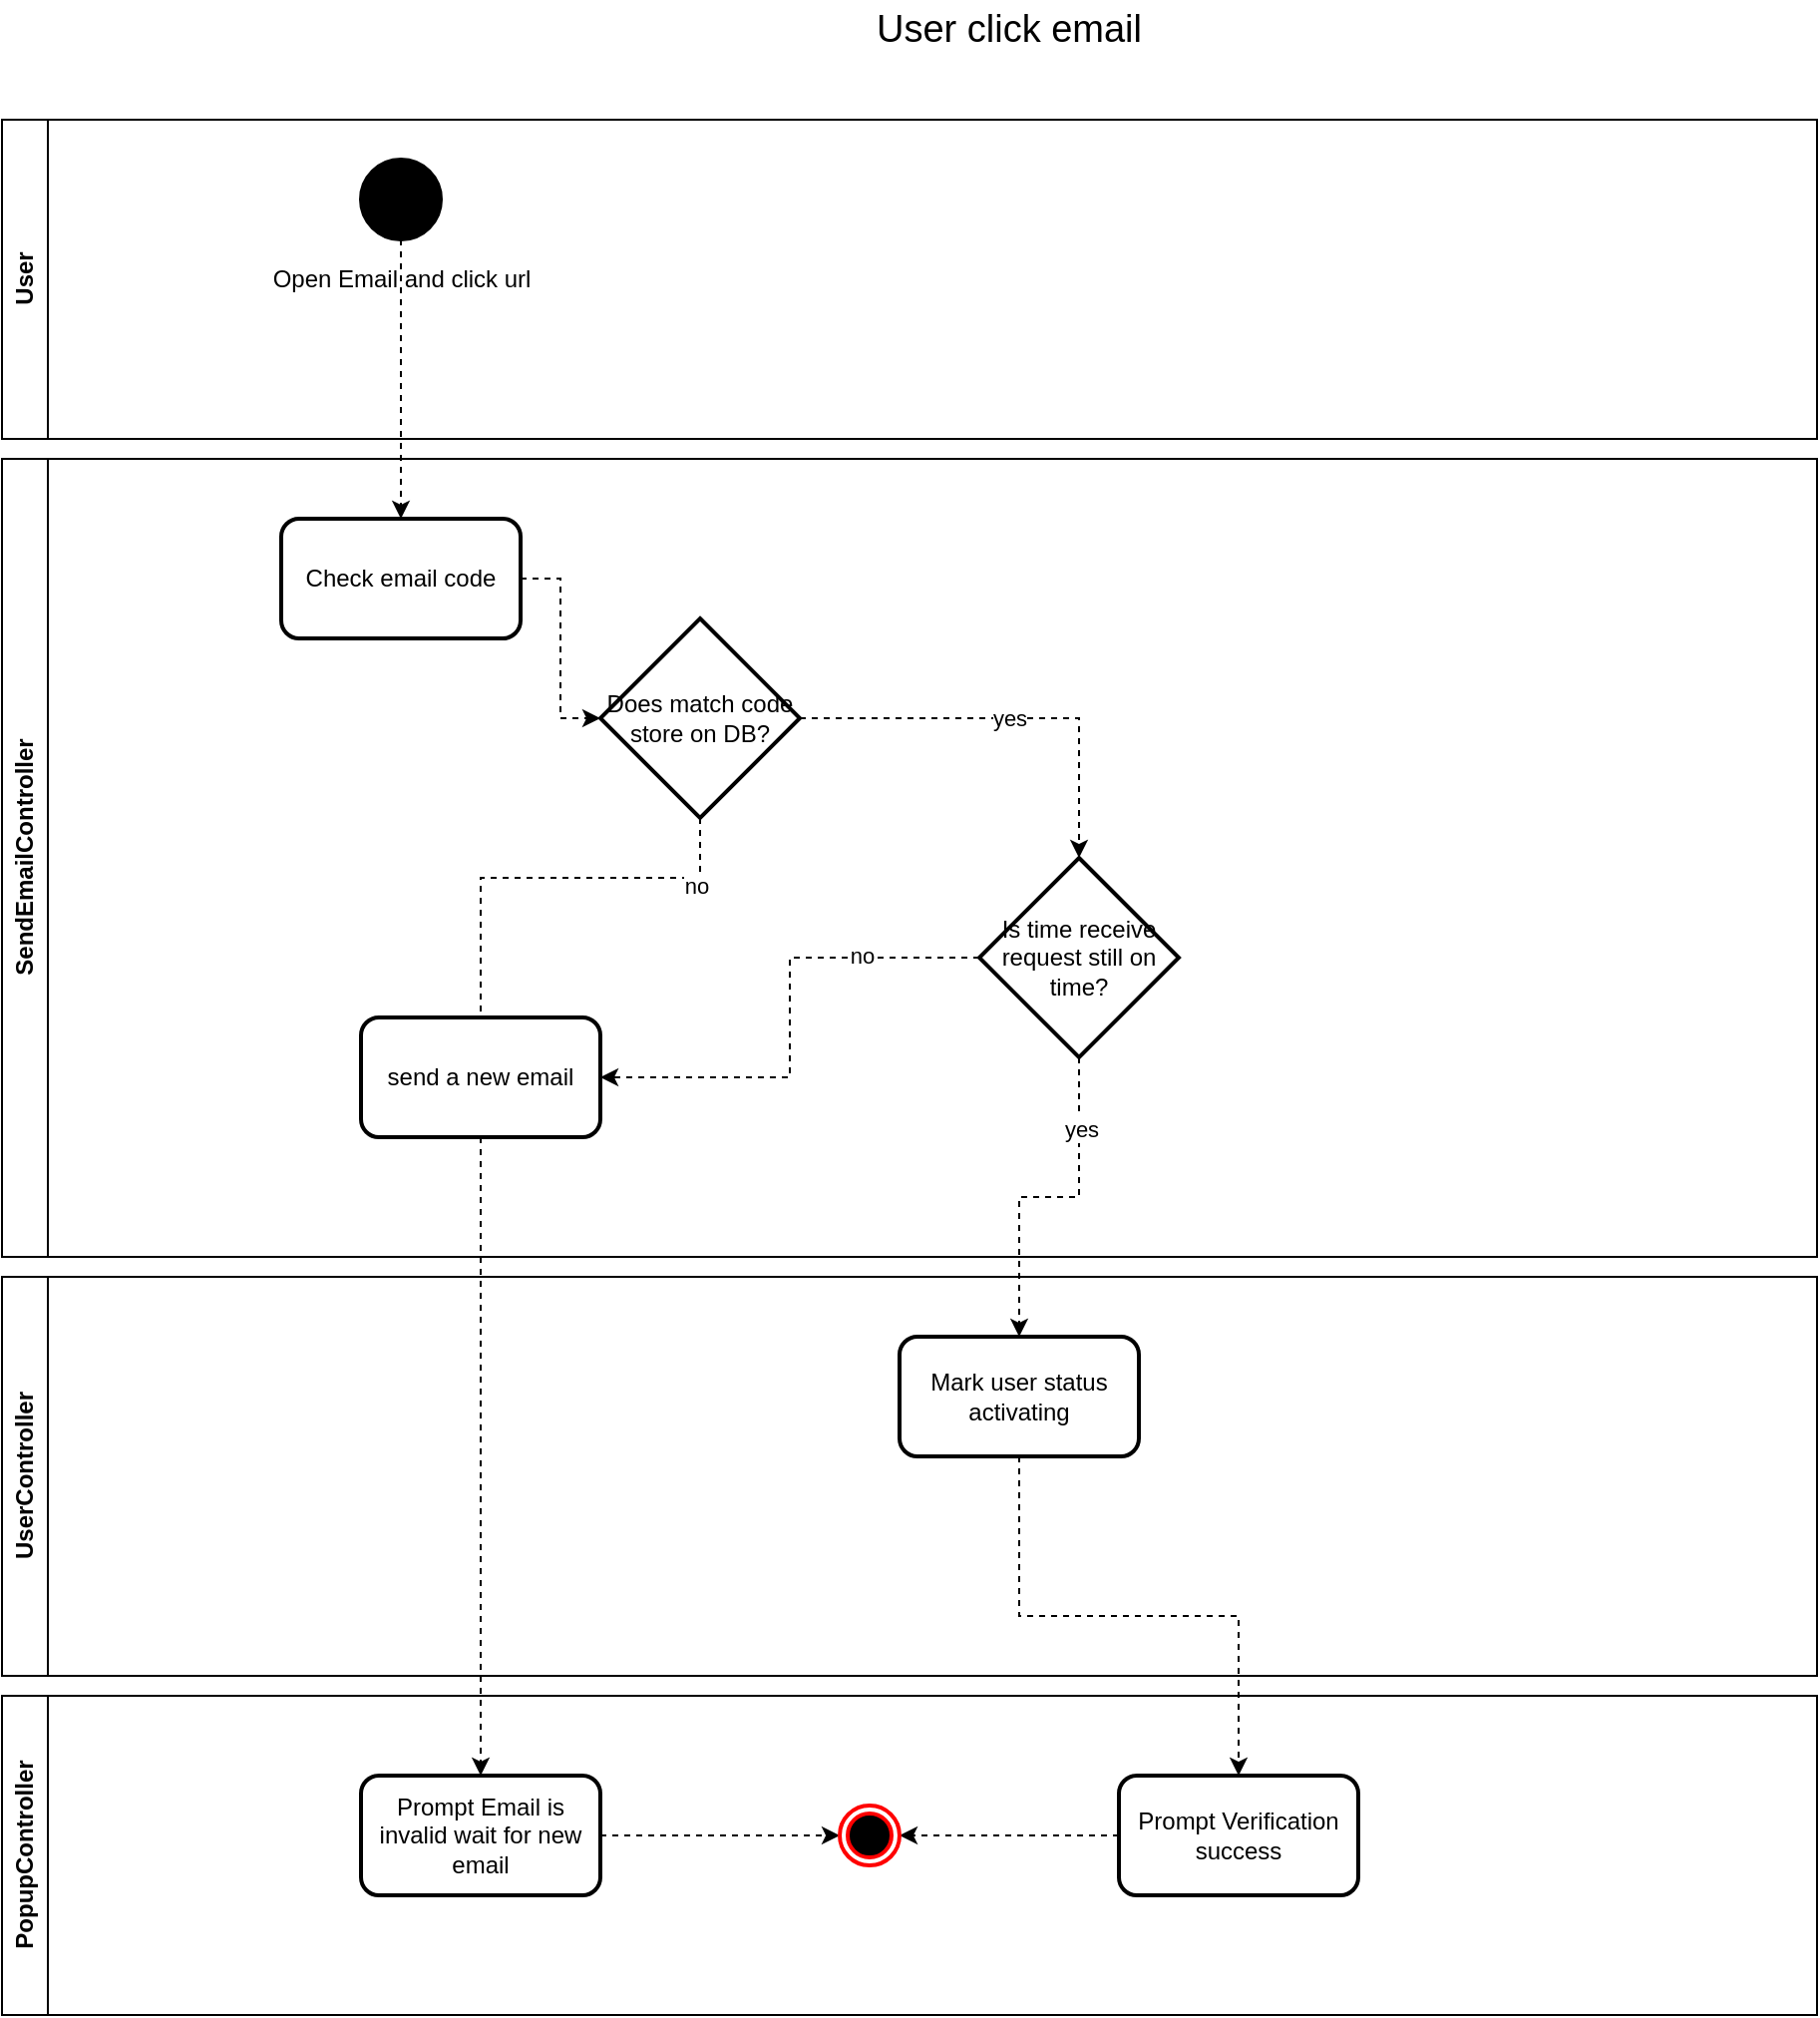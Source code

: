 <mxfile version="20.8.20" type="github">
  <diagram name="Page-1" id="OCK6AMMYgmj7pzFx9xDq">
    <mxGraphModel dx="1050" dy="594" grid="1" gridSize="10" guides="1" tooltips="1" connect="1" arrows="1" fold="1" page="1" pageScale="1" pageWidth="850" pageHeight="1100" math="0" shadow="0">
      <root>
        <mxCell id="0" />
        <mxCell id="1" parent="0" />
        <mxCell id="G7otnzKWQF64ZexDorMU-1" value="User" style="swimlane;horizontal=0;whiteSpace=wrap;html=1;startSize=23;" parent="1" vertex="1">
          <mxGeometry x="40" y="100" width="910" height="160" as="geometry" />
        </mxCell>
        <mxCell id="G7otnzKWQF64ZexDorMU-2" value="Open Email and click url" style="shape=ellipse;html=1;fillColor=strokeColor;strokeWidth=2;verticalLabelPosition=bottom;verticalAlignment=top;perimeter=ellipsePerimeter;" parent="G7otnzKWQF64ZexDorMU-1" vertex="1">
          <mxGeometry x="180" y="20" width="40" height="40" as="geometry" />
        </mxCell>
        <mxCell id="G7otnzKWQF64ZexDorMU-5" value="PopupController" style="swimlane;horizontal=0;whiteSpace=wrap;html=1;startSize=23;" parent="1" vertex="1">
          <mxGeometry x="40" y="890" width="910" height="160" as="geometry" />
        </mxCell>
        <mxCell id="G7otnzKWQF64ZexDorMU-41" style="edgeStyle=orthogonalEdgeStyle;rounded=0;orthogonalLoop=1;jettySize=auto;html=1;entryX=1;entryY=0.5;entryDx=0;entryDy=0;dashed=1;" parent="G7otnzKWQF64ZexDorMU-5" source="G7otnzKWQF64ZexDorMU-7" target="G7otnzKWQF64ZexDorMU-38" edge="1">
          <mxGeometry relative="1" as="geometry" />
        </mxCell>
        <mxCell id="G7otnzKWQF64ZexDorMU-7" value="Prompt Verification success" style="rounded=1;whiteSpace=wrap;html=1;strokeWidth=2;fontFamily=Helvetica;fontSize=12;" parent="G7otnzKWQF64ZexDorMU-5" vertex="1">
          <mxGeometry x="560" y="40" width="120" height="60" as="geometry" />
        </mxCell>
        <mxCell id="G7otnzKWQF64ZexDorMU-46" style="edgeStyle=orthogonalEdgeStyle;rounded=0;orthogonalLoop=1;jettySize=auto;html=1;dashed=1;" parent="G7otnzKWQF64ZexDorMU-5" source="G7otnzKWQF64ZexDorMU-8" target="G7otnzKWQF64ZexDorMU-38" edge="1">
          <mxGeometry relative="1" as="geometry" />
        </mxCell>
        <mxCell id="G7otnzKWQF64ZexDorMU-8" value="Prompt Email is invalid wait for new email" style="rounded=1;whiteSpace=wrap;html=1;strokeWidth=2;fontFamily=Helvetica;fontSize=12;" parent="G7otnzKWQF64ZexDorMU-5" vertex="1">
          <mxGeometry x="180" y="40" width="120" height="60" as="geometry" />
        </mxCell>
        <mxCell id="G7otnzKWQF64ZexDorMU-38" value="" style="ellipse;html=1;shape=endState;fillColor=#000000;strokeColor=#ff0000;strokeWidth=2;fontFamily=Helvetica;fontSize=12;fontColor=default;" parent="G7otnzKWQF64ZexDorMU-5" vertex="1">
          <mxGeometry x="420" y="55" width="30" height="30" as="geometry" />
        </mxCell>
        <mxCell id="G7otnzKWQF64ZexDorMU-10" value="UserController" style="swimlane;horizontal=0;whiteSpace=wrap;html=1;" parent="1" vertex="1">
          <mxGeometry x="40" y="680" width="910" height="200" as="geometry" />
        </mxCell>
        <mxCell id="G7otnzKWQF64ZexDorMU-11" value="Mark user status activating" style="rounded=1;whiteSpace=wrap;html=1;strokeWidth=2;fontFamily=Helvetica;fontSize=12;" parent="G7otnzKWQF64ZexDorMU-10" vertex="1">
          <mxGeometry x="450" y="30" width="120" height="60" as="geometry" />
        </mxCell>
        <mxCell id="G7otnzKWQF64ZexDorMU-15" value="User click email" style="text;html=1;strokeColor=none;fillColor=none;align=center;verticalAlign=middle;whiteSpace=wrap;rounded=0;fontSize=19;" parent="1" vertex="1">
          <mxGeometry x="400" y="40" width="290" height="30" as="geometry" />
        </mxCell>
        <mxCell id="G7otnzKWQF64ZexDorMU-18" value="SendEmailController" style="swimlane;horizontal=0;whiteSpace=wrap;html=1;" parent="1" vertex="1">
          <mxGeometry x="40" y="270" width="910" height="400" as="geometry" />
        </mxCell>
        <mxCell id="G7otnzKWQF64ZexDorMU-31" value="" style="edgeStyle=orthogonalEdgeStyle;rounded=0;orthogonalLoop=1;jettySize=auto;html=1;dashed=1;" parent="G7otnzKWQF64ZexDorMU-18" source="G7otnzKWQF64ZexDorMU-19" target="G7otnzKWQF64ZexDorMU-30" edge="1">
          <mxGeometry relative="1" as="geometry" />
        </mxCell>
        <mxCell id="G7otnzKWQF64ZexDorMU-19" value="Check email code" style="rounded=1;whiteSpace=wrap;html=1;strokeWidth=2;fontFamily=Helvetica;fontSize=12;" parent="G7otnzKWQF64ZexDorMU-18" vertex="1">
          <mxGeometry x="140" y="30" width="120" height="60" as="geometry" />
        </mxCell>
        <mxCell id="G7otnzKWQF64ZexDorMU-32" value="yes" style="edgeStyle=orthogonalEdgeStyle;rounded=0;orthogonalLoop=1;jettySize=auto;html=1;entryX=0.5;entryY=0;entryDx=0;entryDy=0;dashed=1;entryPerimeter=0;" parent="G7otnzKWQF64ZexDorMU-18" source="G7otnzKWQF64ZexDorMU-30" target="G7otnzKWQF64ZexDorMU-33" edge="1">
          <mxGeometry relative="1" as="geometry">
            <mxPoint x="480" y="130" as="targetPoint" />
          </mxGeometry>
        </mxCell>
        <mxCell id="G7otnzKWQF64ZexDorMU-44" style="edgeStyle=orthogonalEdgeStyle;rounded=0;orthogonalLoop=1;jettySize=auto;html=1;dashed=1;" parent="G7otnzKWQF64ZexDorMU-18" source="G7otnzKWQF64ZexDorMU-30" edge="1">
          <mxGeometry relative="1" as="geometry">
            <mxPoint x="240" y="290" as="targetPoint" />
            <Array as="points">
              <mxPoint x="350" y="210" />
              <mxPoint x="240" y="210" />
            </Array>
          </mxGeometry>
        </mxCell>
        <mxCell id="G7otnzKWQF64ZexDorMU-47" value="no" style="edgeLabel;html=1;align=center;verticalAlign=middle;resizable=0;points=[];" parent="G7otnzKWQF64ZexDorMU-44" vertex="1" connectable="0">
          <mxGeometry x="-0.709" y="4" relative="1" as="geometry">
            <mxPoint as="offset" />
          </mxGeometry>
        </mxCell>
        <mxCell id="G7otnzKWQF64ZexDorMU-30" value="Does match code store on DB?" style="strokeWidth=2;html=1;shape=mxgraph.flowchart.decision;whiteSpace=wrap;" parent="G7otnzKWQF64ZexDorMU-18" vertex="1">
          <mxGeometry x="300" y="80" width="100" height="100" as="geometry" />
        </mxCell>
        <mxCell id="G7otnzKWQF64ZexDorMU-48" style="edgeStyle=orthogonalEdgeStyle;rounded=0;orthogonalLoop=1;jettySize=auto;html=1;entryX=1;entryY=0.5;entryDx=0;entryDy=0;dashed=1;" parent="G7otnzKWQF64ZexDorMU-18" source="G7otnzKWQF64ZexDorMU-33" target="G7otnzKWQF64ZexDorMU-43" edge="1">
          <mxGeometry relative="1" as="geometry" />
        </mxCell>
        <mxCell id="G7otnzKWQF64ZexDorMU-49" value="no" style="edgeLabel;html=1;align=center;verticalAlign=middle;resizable=0;points=[];" parent="G7otnzKWQF64ZexDorMU-48" vertex="1" connectable="0">
          <mxGeometry x="-0.528" y="-1" relative="1" as="geometry">
            <mxPoint as="offset" />
          </mxGeometry>
        </mxCell>
        <mxCell id="G7otnzKWQF64ZexDorMU-33" value="Is time receive request still on time?" style="strokeWidth=2;html=1;shape=mxgraph.flowchart.decision;whiteSpace=wrap;" parent="G7otnzKWQF64ZexDorMU-18" vertex="1">
          <mxGeometry x="490" y="200" width="100" height="100" as="geometry" />
        </mxCell>
        <mxCell id="G7otnzKWQF64ZexDorMU-43" value="send a new email" style="rounded=1;whiteSpace=wrap;html=1;strokeWidth=2;fontFamily=Helvetica;fontSize=12;" parent="G7otnzKWQF64ZexDorMU-18" vertex="1">
          <mxGeometry x="180" y="280" width="120" height="60" as="geometry" />
        </mxCell>
        <mxCell id="G7otnzKWQF64ZexDorMU-29" style="edgeStyle=orthogonalEdgeStyle;rounded=0;orthogonalLoop=1;jettySize=auto;html=1;dashed=1;" parent="1" source="G7otnzKWQF64ZexDorMU-2" target="G7otnzKWQF64ZexDorMU-19" edge="1">
          <mxGeometry relative="1" as="geometry" />
        </mxCell>
        <mxCell id="G7otnzKWQF64ZexDorMU-35" style="edgeStyle=orthogonalEdgeStyle;rounded=0;orthogonalLoop=1;jettySize=auto;html=1;dashed=1;" parent="1" source="G7otnzKWQF64ZexDorMU-33" target="G7otnzKWQF64ZexDorMU-11" edge="1">
          <mxGeometry relative="1" as="geometry">
            <mxPoint x="420" y="660" as="targetPoint" />
          </mxGeometry>
        </mxCell>
        <mxCell id="G7otnzKWQF64ZexDorMU-36" value="yes" style="edgeLabel;html=1;align=center;verticalAlign=middle;resizable=0;points=[];" parent="G7otnzKWQF64ZexDorMU-35" vertex="1" connectable="0">
          <mxGeometry x="-0.574" y="1" relative="1" as="geometry">
            <mxPoint as="offset" />
          </mxGeometry>
        </mxCell>
        <mxCell id="G7otnzKWQF64ZexDorMU-39" style="edgeStyle=orthogonalEdgeStyle;rounded=0;orthogonalLoop=1;jettySize=auto;html=1;dashed=1;" parent="1" source="G7otnzKWQF64ZexDorMU-11" target="G7otnzKWQF64ZexDorMU-7" edge="1">
          <mxGeometry relative="1" as="geometry" />
        </mxCell>
        <mxCell id="G7otnzKWQF64ZexDorMU-45" style="edgeStyle=orthogonalEdgeStyle;rounded=0;orthogonalLoop=1;jettySize=auto;html=1;dashed=1;" parent="1" source="G7otnzKWQF64ZexDorMU-43" target="G7otnzKWQF64ZexDorMU-8" edge="1">
          <mxGeometry relative="1" as="geometry">
            <mxPoint x="280" y="900" as="targetPoint" />
          </mxGeometry>
        </mxCell>
      </root>
    </mxGraphModel>
  </diagram>
</mxfile>
